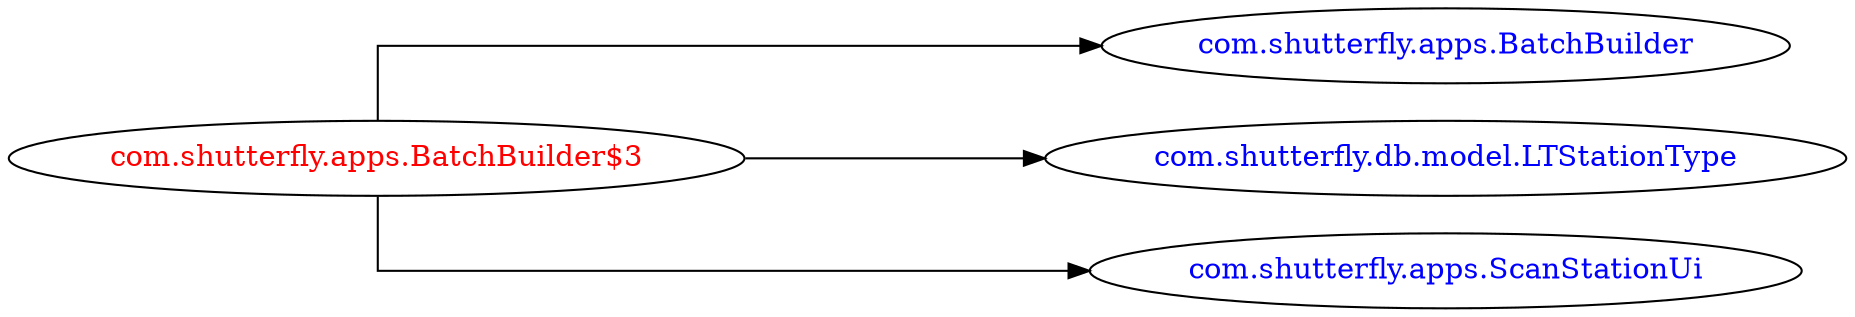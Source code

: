 digraph dependencyGraph {
 concentrate=true;
 ranksep="2.0";
 rankdir="LR"; 
 splines="ortho";
"com.shutterfly.apps.BatchBuilder$3" [fontcolor="red"];
"com.shutterfly.apps.BatchBuilder" [ fontcolor="blue" ];
"com.shutterfly.apps.BatchBuilder$3"->"com.shutterfly.apps.BatchBuilder";
"com.shutterfly.db.model.LTStationType" [ fontcolor="blue" ];
"com.shutterfly.apps.BatchBuilder$3"->"com.shutterfly.db.model.LTStationType";
"com.shutterfly.apps.ScanStationUi" [ fontcolor="blue" ];
"com.shutterfly.apps.BatchBuilder$3"->"com.shutterfly.apps.ScanStationUi";
}